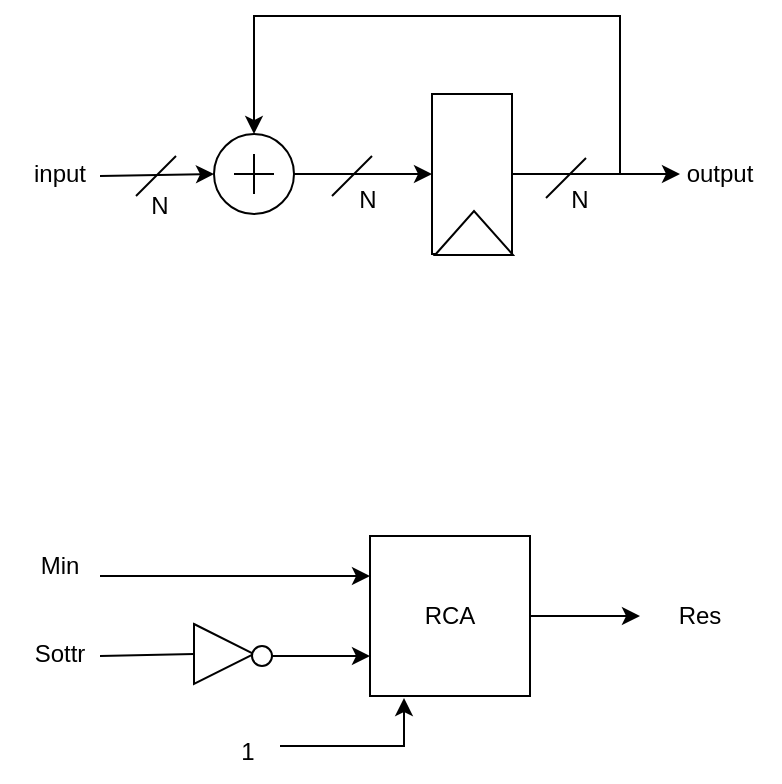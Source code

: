 <mxfile version="20.8.13" type="device"><diagram id="rLZ8eCuSkN7vDounyCED" name="Pagina-1"><mxGraphModel dx="1674" dy="764" grid="0" gridSize="10" guides="1" tooltips="1" connect="1" arrows="1" fold="1" page="1" pageScale="1" pageWidth="1169" pageHeight="827" math="0" shadow="0"><root><mxCell id="0"/><mxCell id="1" parent="0"/><mxCell id="NVppzbb-nqZWcG-mhr3J-12" style="edgeStyle=orthogonalEdgeStyle;rounded=0;orthogonalLoop=1;jettySize=auto;html=1;exitX=1;exitY=0.5;exitDx=0;exitDy=0;entryX=0.5;entryY=0;entryDx=0;entryDy=0;" parent="1" source="NVppzbb-nqZWcG-mhr3J-1" target="NVppzbb-nqZWcG-mhr3J-8" edge="1"><mxGeometry relative="1" as="geometry"><Array as="points"><mxPoint x="670" y="279"/><mxPoint x="670" y="200"/><mxPoint x="487" y="200"/></Array></mxGeometry></mxCell><mxCell id="NVppzbb-nqZWcG-mhr3J-13" style="edgeStyle=orthogonalEdgeStyle;rounded=0;orthogonalLoop=1;jettySize=auto;html=1;exitX=1;exitY=0.5;exitDx=0;exitDy=0;" parent="1" source="NVppzbb-nqZWcG-mhr3J-1" edge="1"><mxGeometry relative="1" as="geometry"><mxPoint x="700" y="279" as="targetPoint"/></mxGeometry></mxCell><mxCell id="NVppzbb-nqZWcG-mhr3J-1" value="" style="rounded=0;whiteSpace=wrap;html=1;" parent="1" vertex="1"><mxGeometry x="576" y="239" width="40" height="80" as="geometry"/></mxCell><mxCell id="NVppzbb-nqZWcG-mhr3J-2" value="" style="triangle;whiteSpace=wrap;html=1;rotation=-90;" parent="1" vertex="1"><mxGeometry x="586" y="289" width="22" height="39" as="geometry"/></mxCell><mxCell id="NVppzbb-nqZWcG-mhr3J-9" value="" style="group" parent="1" vertex="1" connectable="0"><mxGeometry x="477" y="269" width="30" height="30" as="geometry"/></mxCell><mxCell id="NVppzbb-nqZWcG-mhr3J-8" value="" style="ellipse;whiteSpace=wrap;html=1;aspect=fixed;" parent="NVppzbb-nqZWcG-mhr3J-9" vertex="1"><mxGeometry x="-10" y="-10" width="40" height="40" as="geometry"/></mxCell><mxCell id="NVppzbb-nqZWcG-mhr3J-5" value="" style="endArrow=none;html=1;rounded=0;" parent="NVppzbb-nqZWcG-mhr3J-9" edge="1"><mxGeometry width="50" height="50" relative="1" as="geometry"><mxPoint x="10" y="20" as="sourcePoint"/><mxPoint x="10" as="targetPoint"/></mxGeometry></mxCell><mxCell id="NVppzbb-nqZWcG-mhr3J-7" value="" style="endArrow=none;html=1;rounded=0;" parent="NVppzbb-nqZWcG-mhr3J-9" edge="1"><mxGeometry width="50" height="50" relative="1" as="geometry"><mxPoint y="10" as="sourcePoint"/><mxPoint x="20" y="10" as="targetPoint"/></mxGeometry></mxCell><mxCell id="NVppzbb-nqZWcG-mhr3J-11" style="edgeStyle=orthogonalEdgeStyle;rounded=0;orthogonalLoop=1;jettySize=auto;html=1;exitX=1;exitY=0.5;exitDx=0;exitDy=0;entryX=0;entryY=0.5;entryDx=0;entryDy=0;" parent="1" source="NVppzbb-nqZWcG-mhr3J-8" target="NVppzbb-nqZWcG-mhr3J-1" edge="1"><mxGeometry relative="1" as="geometry"/></mxCell><mxCell id="NVppzbb-nqZWcG-mhr3J-14" value="" style="endArrow=classic;html=1;rounded=0;entryX=0;entryY=0.5;entryDx=0;entryDy=0;" parent="1" target="NVppzbb-nqZWcG-mhr3J-8" edge="1"><mxGeometry width="50" height="50" relative="1" as="geometry"><mxPoint x="410" y="280" as="sourcePoint"/><mxPoint x="610" y="260" as="targetPoint"/></mxGeometry></mxCell><mxCell id="NVppzbb-nqZWcG-mhr3J-16" value="" style="endArrow=none;html=1;rounded=0;" parent="1" edge="1"><mxGeometry width="50" height="50" relative="1" as="geometry"><mxPoint x="526" y="290" as="sourcePoint"/><mxPoint x="546" y="270" as="targetPoint"/></mxGeometry></mxCell><mxCell id="NVppzbb-nqZWcG-mhr3J-17" value="" style="endArrow=none;html=1;rounded=0;" parent="1" edge="1"><mxGeometry width="50" height="50" relative="1" as="geometry"><mxPoint x="633" y="291" as="sourcePoint"/><mxPoint x="653" y="271" as="targetPoint"/></mxGeometry></mxCell><mxCell id="NVppzbb-nqZWcG-mhr3J-18" value="" style="endArrow=none;html=1;rounded=0;" parent="1" edge="1"><mxGeometry width="50" height="50" relative="1" as="geometry"><mxPoint x="428" y="290" as="sourcePoint"/><mxPoint x="448" y="270" as="targetPoint"/></mxGeometry></mxCell><mxCell id="NVppzbb-nqZWcG-mhr3J-19" value="input" style="text;html=1;strokeColor=none;fillColor=none;align=center;verticalAlign=middle;whiteSpace=wrap;rounded=0;" parent="1" vertex="1"><mxGeometry x="360" y="264" width="60" height="30" as="geometry"/></mxCell><mxCell id="NVppzbb-nqZWcG-mhr3J-20" value="output" style="text;html=1;strokeColor=none;fillColor=none;align=center;verticalAlign=middle;whiteSpace=wrap;rounded=0;" parent="1" vertex="1"><mxGeometry x="690" y="264" width="60" height="30" as="geometry"/></mxCell><mxCell id="NVppzbb-nqZWcG-mhr3J-21" value="N" style="text;html=1;strokeColor=none;fillColor=none;align=center;verticalAlign=middle;whiteSpace=wrap;rounded=0;" parent="1" vertex="1"><mxGeometry x="410" y="280" width="60" height="30" as="geometry"/></mxCell><mxCell id="NVppzbb-nqZWcG-mhr3J-22" value="N" style="text;html=1;strokeColor=none;fillColor=none;align=center;verticalAlign=middle;whiteSpace=wrap;rounded=0;" parent="1" vertex="1"><mxGeometry x="514" y="277" width="60" height="30" as="geometry"/></mxCell><mxCell id="NVppzbb-nqZWcG-mhr3J-23" value="N" style="text;html=1;strokeColor=none;fillColor=none;align=center;verticalAlign=middle;whiteSpace=wrap;rounded=0;" parent="1" vertex="1"><mxGeometry x="620" y="277" width="60" height="30" as="geometry"/></mxCell><mxCell id="NVppzbb-nqZWcG-mhr3J-29" style="edgeStyle=orthogonalEdgeStyle;rounded=0;orthogonalLoop=1;jettySize=auto;html=1;exitX=1;exitY=0.5;exitDx=0;exitDy=0;" parent="1" source="NVppzbb-nqZWcG-mhr3J-24" edge="1"><mxGeometry relative="1" as="geometry"><mxPoint x="680" y="500" as="targetPoint"/></mxGeometry></mxCell><mxCell id="NVppzbb-nqZWcG-mhr3J-24" value="RCA" style="whiteSpace=wrap;html=1;aspect=fixed;" parent="1" vertex="1"><mxGeometry x="545" y="460" width="80" height="80" as="geometry"/></mxCell><mxCell id="NVppzbb-nqZWcG-mhr3J-27" value="" style="group" parent="1" vertex="1" connectable="0"><mxGeometry x="457" y="504" width="39" height="30" as="geometry"/></mxCell><mxCell id="NVppzbb-nqZWcG-mhr3J-25" value="" style="triangle;whiteSpace=wrap;html=1;rotation=0;" parent="NVppzbb-nqZWcG-mhr3J-27" vertex="1"><mxGeometry width="30" height="30" as="geometry"/></mxCell><mxCell id="NVppzbb-nqZWcG-mhr3J-26" value="" style="ellipse;whiteSpace=wrap;html=1;aspect=fixed;" parent="NVppzbb-nqZWcG-mhr3J-27" vertex="1"><mxGeometry x="29" y="11" width="10" height="10" as="geometry"/></mxCell><mxCell id="NVppzbb-nqZWcG-mhr3J-28" style="edgeStyle=orthogonalEdgeStyle;rounded=0;orthogonalLoop=1;jettySize=auto;html=1;entryX=0;entryY=0.75;entryDx=0;entryDy=0;" parent="1" source="NVppzbb-nqZWcG-mhr3J-26" target="NVppzbb-nqZWcG-mhr3J-24" edge="1"><mxGeometry relative="1" as="geometry"/></mxCell><mxCell id="NVppzbb-nqZWcG-mhr3J-30" value="" style="endArrow=classic;html=1;rounded=0;entryX=0;entryY=0.25;entryDx=0;entryDy=0;" parent="1" target="NVppzbb-nqZWcG-mhr3J-24" edge="1"><mxGeometry width="50" height="50" relative="1" as="geometry"><mxPoint x="410" y="480" as="sourcePoint"/><mxPoint x="610" y="400" as="targetPoint"/></mxGeometry></mxCell><mxCell id="NVppzbb-nqZWcG-mhr3J-33" value="" style="endArrow=none;html=1;rounded=0;entryX=0;entryY=0.5;entryDx=0;entryDy=0;" parent="1" target="NVppzbb-nqZWcG-mhr3J-25" edge="1"><mxGeometry width="50" height="50" relative="1" as="geometry"><mxPoint x="410" y="520" as="sourcePoint"/><mxPoint x="440" y="500" as="targetPoint"/></mxGeometry></mxCell><mxCell id="NVppzbb-nqZWcG-mhr3J-34" value="Min" style="text;html=1;strokeColor=none;fillColor=none;align=center;verticalAlign=middle;whiteSpace=wrap;rounded=0;" parent="1" vertex="1"><mxGeometry x="360" y="460" width="60" height="30" as="geometry"/></mxCell><mxCell id="NVppzbb-nqZWcG-mhr3J-35" value="Sottr" style="text;html=1;strokeColor=none;fillColor=none;align=center;verticalAlign=middle;whiteSpace=wrap;rounded=0;" parent="1" vertex="1"><mxGeometry x="360" y="504" width="60" height="30" as="geometry"/></mxCell><mxCell id="NVppzbb-nqZWcG-mhr3J-36" value="Res" style="text;html=1;strokeColor=none;fillColor=none;align=center;verticalAlign=middle;whiteSpace=wrap;rounded=0;" parent="1" vertex="1"><mxGeometry x="680" y="485" width="60" height="30" as="geometry"/></mxCell><mxCell id="3rTdgmmAJxDAH_9o6oZd-1" value="" style="endArrow=classic;html=1;rounded=0;" edge="1" parent="1"><mxGeometry width="50" height="50" relative="1" as="geometry"><mxPoint x="500" y="565" as="sourcePoint"/><mxPoint x="562" y="541" as="targetPoint"/><Array as="points"><mxPoint x="562" y="565"/></Array></mxGeometry></mxCell><mxCell id="3rTdgmmAJxDAH_9o6oZd-3" value="1" style="text;html=1;strokeColor=none;fillColor=none;align=center;verticalAlign=middle;whiteSpace=wrap;rounded=0;" vertex="1" parent="1"><mxGeometry x="454" y="553" width="60" height="30" as="geometry"/></mxCell></root></mxGraphModel></diagram></mxfile>